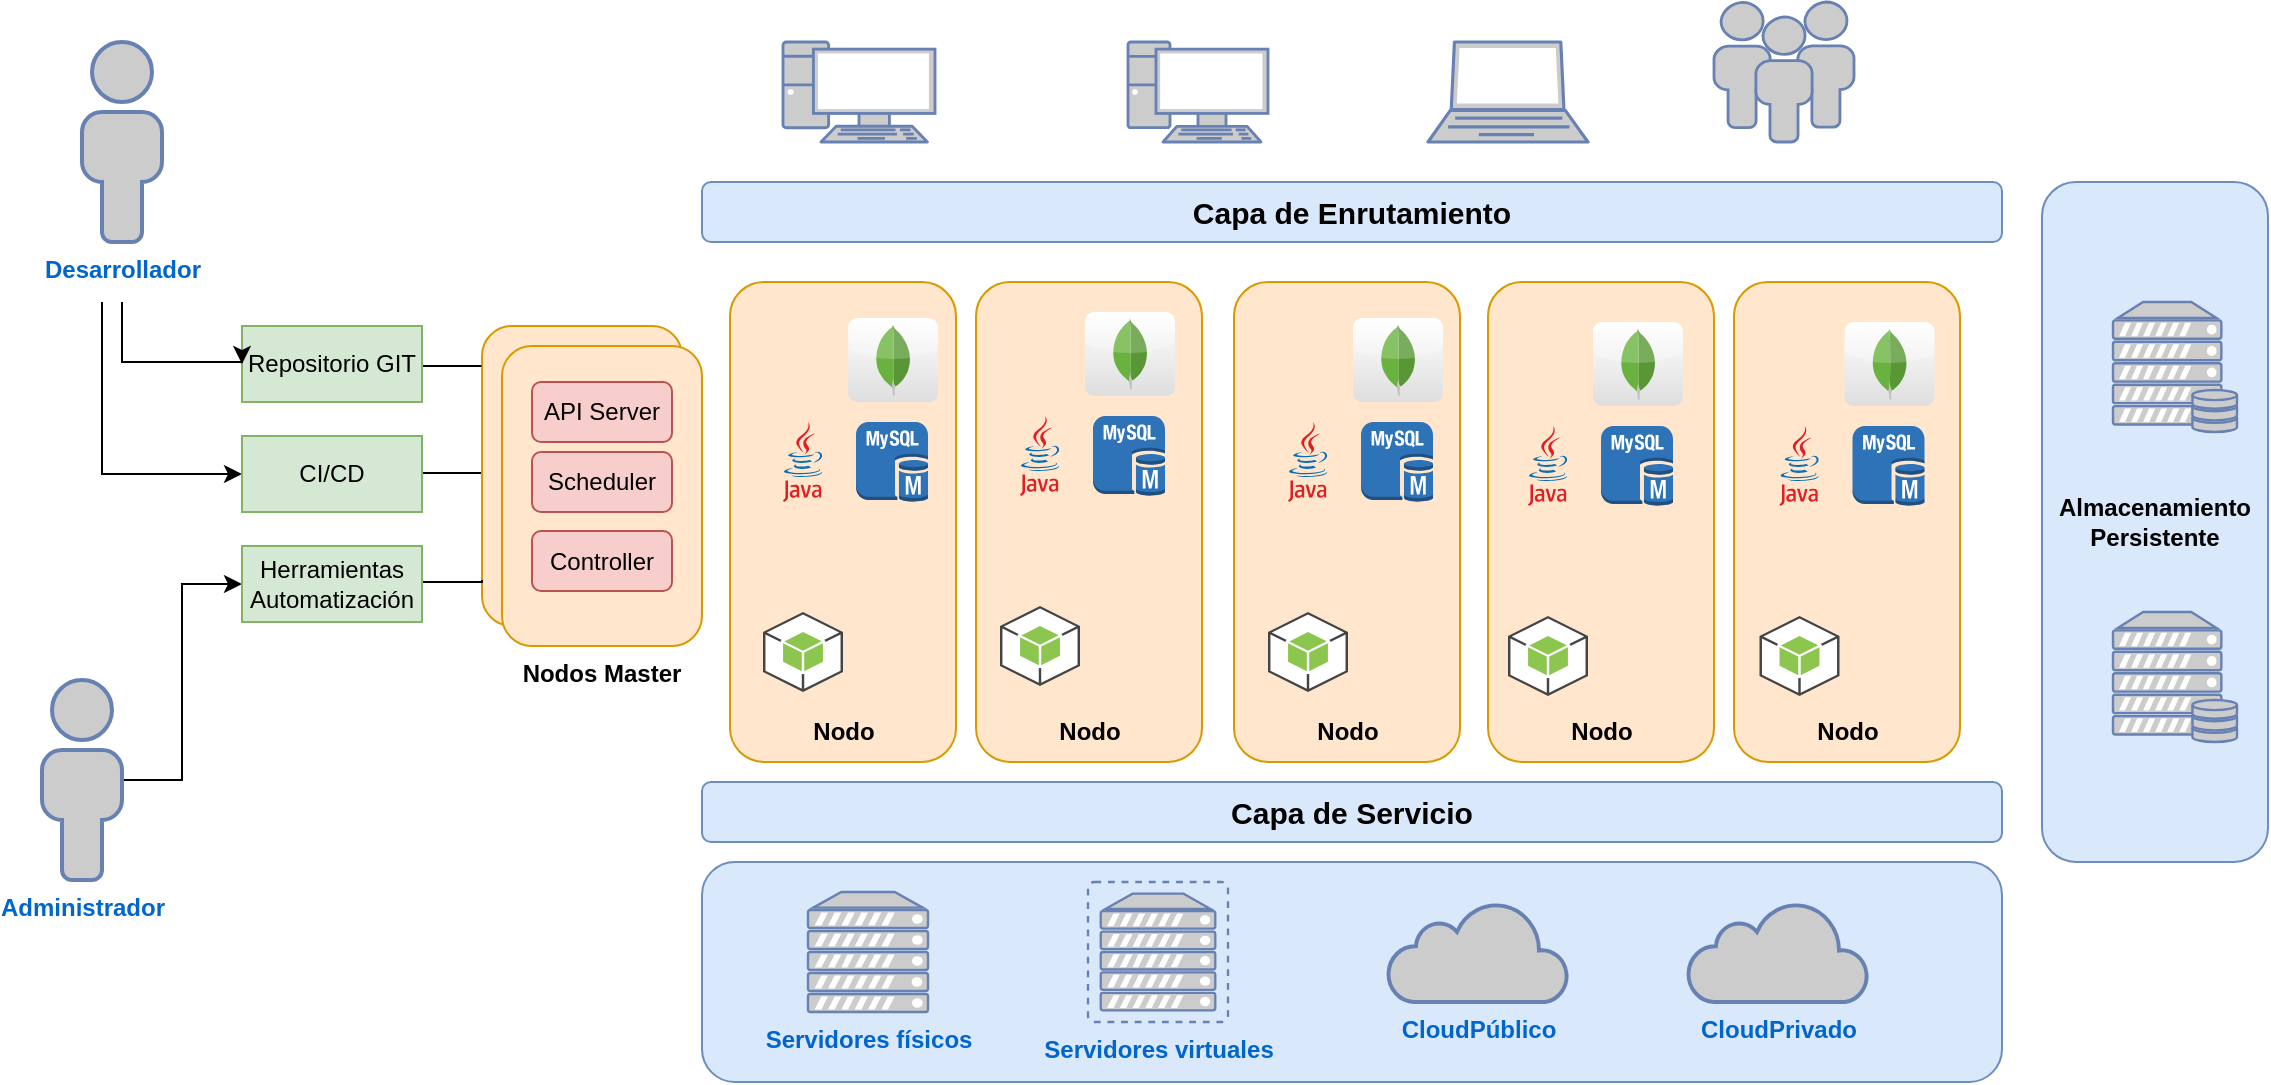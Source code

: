 <mxfile version="21.0.10" type="device"><diagram name="Página-1" id="HkUrkyPV912XDC3Zybib"><mxGraphModel dx="2261" dy="732" grid="1" gridSize="10" guides="1" tooltips="1" connect="1" arrows="1" fold="1" page="1" pageScale="1" pageWidth="827" pageHeight="1169" math="0" shadow="0"><root><mxCell id="0"/><mxCell id="1" parent="0"/><mxCell id="Fmbl6NOg6uEUvT6sZYh9-1" value="&lt;b&gt;&lt;font style=&quot;font-size: 15px;&quot;&gt;Capa de Servicio&lt;/font&gt;&lt;/b&gt;" style="rounded=1;whiteSpace=wrap;html=1;fillColor=#dae8fc;strokeColor=#6c8ebf;" vertex="1" parent="1"><mxGeometry x="300" y="590" width="650" height="30" as="geometry"/></mxCell><mxCell id="Fmbl6NOg6uEUvT6sZYh9-2" value="" style="rounded=1;whiteSpace=wrap;html=1;fillColor=#dae8fc;strokeColor=#6c8ebf;" vertex="1" parent="1"><mxGeometry x="300" y="630" width="650" height="110" as="geometry"/></mxCell><mxCell id="Fmbl6NOg6uEUvT6sZYh9-3" value="&lt;b&gt;Servidores físicos&lt;/b&gt;" style="fontColor=#0066CC;verticalAlign=top;verticalLabelPosition=bottom;labelPosition=center;align=center;html=1;outlineConnect=0;fillColor=#CCCCCC;strokeColor=#6881B3;gradientColor=none;gradientDirection=north;strokeWidth=2;shape=mxgraph.networks.server;" vertex="1" parent="1"><mxGeometry x="353" y="645" width="60" height="60" as="geometry"/></mxCell><mxCell id="Fmbl6NOg6uEUvT6sZYh9-4" value="&lt;b&gt;Servidores virtuales&lt;/b&gt;" style="fontColor=#0066CC;verticalAlign=top;verticalLabelPosition=bottom;labelPosition=center;align=center;html=1;outlineConnect=0;fillColor=#CCCCCC;strokeColor=#6881B3;gradientColor=none;gradientDirection=north;strokeWidth=2;shape=mxgraph.networks.virtual_server;" vertex="1" parent="1"><mxGeometry x="493" y="640" width="70" height="70" as="geometry"/></mxCell><mxCell id="Fmbl6NOg6uEUvT6sZYh9-6" value="&lt;font color=&quot;#0066cc&quot;&gt;&lt;b&gt;CloudPúblico&lt;/b&gt;&lt;/font&gt;" style="html=1;outlineConnect=0;fillColor=#CCCCCC;strokeColor=#6881B3;gradientColor=none;gradientDirection=north;strokeWidth=2;shape=mxgraph.networks.cloud;fontColor=#ffffff;labelPosition=center;verticalLabelPosition=bottom;align=center;verticalAlign=top;" vertex="1" parent="1"><mxGeometry x="643" y="650" width="90" height="50" as="geometry"/></mxCell><mxCell id="Fmbl6NOg6uEUvT6sZYh9-11" value="&lt;font color=&quot;#0066cc&quot;&gt;&lt;b&gt;CloudPrivado&lt;/b&gt;&lt;/font&gt;" style="html=1;outlineConnect=0;fillColor=#CCCCCC;strokeColor=#6881B3;gradientColor=none;gradientDirection=north;strokeWidth=2;shape=mxgraph.networks.cloud;fontColor=#ffffff;labelPosition=center;verticalLabelPosition=bottom;align=center;verticalAlign=top;" vertex="1" parent="1"><mxGeometry x="793" y="650" width="90" height="50" as="geometry"/></mxCell><mxCell id="Fmbl6NOg6uEUvT6sZYh9-12" value="" style="rounded=1;whiteSpace=wrap;html=1;fillColor=#ffe6cc;strokeColor=#d79b00;" vertex="1" parent="1"><mxGeometry x="314" y="340" width="113" height="240" as="geometry"/></mxCell><mxCell id="Fmbl6NOg6uEUvT6sZYh9-13" value="" style="rounded=1;whiteSpace=wrap;html=1;fillColor=#ffe6cc;strokeColor=#d79b00;" vertex="1" parent="1"><mxGeometry x="437" y="340" width="113" height="240" as="geometry"/></mxCell><mxCell id="Fmbl6NOg6uEUvT6sZYh9-14" value="" style="rounded=1;whiteSpace=wrap;html=1;fillColor=#ffe6cc;strokeColor=#d79b00;labelPosition=center;verticalLabelPosition=bottom;align=center;verticalAlign=top;" vertex="1" parent="1"><mxGeometry x="566" y="340" width="113" height="240" as="geometry"/></mxCell><mxCell id="Fmbl6NOg6uEUvT6sZYh9-15" value="" style="rounded=1;whiteSpace=wrap;html=1;fillColor=#ffe6cc;strokeColor=#d79b00;labelPosition=right;verticalLabelPosition=bottom;align=left;verticalAlign=top;" vertex="1" parent="1"><mxGeometry x="693" y="340" width="113" height="240" as="geometry"/></mxCell><mxCell id="Fmbl6NOg6uEUvT6sZYh9-16" value="" style="rounded=1;whiteSpace=wrap;html=1;fillColor=#ffe6cc;strokeColor=#d79b00;" vertex="1" parent="1"><mxGeometry x="816" y="340" width="113" height="240" as="geometry"/></mxCell><mxCell id="Fmbl6NOg6uEUvT6sZYh9-17" value="&lt;b&gt;Nodo&lt;/b&gt;" style="text;strokeColor=none;align=center;fillColor=none;html=1;verticalAlign=middle;whiteSpace=wrap;rounded=0;" vertex="1" parent="1"><mxGeometry x="340.5" y="550" width="60" height="30" as="geometry"/></mxCell><mxCell id="Fmbl6NOg6uEUvT6sZYh9-18" value="&lt;b&gt;Nodo&lt;/b&gt;" style="text;strokeColor=none;align=center;fillColor=none;html=1;verticalAlign=middle;whiteSpace=wrap;rounded=0;" vertex="1" parent="1"><mxGeometry x="463.5" y="550" width="60" height="30" as="geometry"/></mxCell><mxCell id="Fmbl6NOg6uEUvT6sZYh9-19" value="&lt;b&gt;Nodo&lt;/b&gt;" style="text;strokeColor=none;align=center;fillColor=none;html=1;verticalAlign=middle;whiteSpace=wrap;rounded=0;" vertex="1" parent="1"><mxGeometry x="592.5" y="550" width="60" height="30" as="geometry"/></mxCell><mxCell id="Fmbl6NOg6uEUvT6sZYh9-20" value="&lt;b&gt;Nodo&lt;/b&gt;" style="text;strokeColor=none;align=center;fillColor=none;html=1;verticalAlign=middle;whiteSpace=wrap;rounded=0;" vertex="1" parent="1"><mxGeometry x="719.5" y="550" width="60" height="30" as="geometry"/></mxCell><mxCell id="Fmbl6NOg6uEUvT6sZYh9-21" value="&lt;b&gt;Nodo&lt;/b&gt;" style="text;strokeColor=none;align=center;fillColor=none;html=1;verticalAlign=middle;whiteSpace=wrap;rounded=0;" vertex="1" parent="1"><mxGeometry x="842.5" y="550" width="60" height="30" as="geometry"/></mxCell><mxCell id="Fmbl6NOg6uEUvT6sZYh9-22" value="&lt;b&gt;&lt;font style=&quot;font-size: 15px;&quot;&gt;Capa de Enrutamiento&lt;br&gt;&lt;/font&gt;&lt;/b&gt;" style="rounded=1;whiteSpace=wrap;html=1;fillColor=#dae8fc;strokeColor=#6c8ebf;" vertex="1" parent="1"><mxGeometry x="300" y="290" width="650" height="30" as="geometry"/></mxCell><mxCell id="Fmbl6NOg6uEUvT6sZYh9-23" value="" style="fontColor=#0066CC;verticalAlign=top;verticalLabelPosition=bottom;labelPosition=center;align=center;html=1;outlineConnect=0;fillColor=#CCCCCC;strokeColor=#6881B3;gradientColor=none;gradientDirection=north;strokeWidth=2;shape=mxgraph.networks.pc;" vertex="1" parent="1"><mxGeometry x="340.5" y="220" width="76" height="50" as="geometry"/></mxCell><mxCell id="Fmbl6NOg6uEUvT6sZYh9-24" value="" style="fontColor=#0066CC;verticalAlign=top;verticalLabelPosition=bottom;labelPosition=center;align=center;html=1;outlineConnect=0;fillColor=#CCCCCC;strokeColor=#6881B3;gradientColor=none;gradientDirection=north;strokeWidth=2;shape=mxgraph.networks.pc;" vertex="1" parent="1"><mxGeometry x="513" y="220" width="70" height="50" as="geometry"/></mxCell><mxCell id="Fmbl6NOg6uEUvT6sZYh9-25" value="" style="fontColor=#0066CC;verticalAlign=top;verticalLabelPosition=bottom;labelPosition=center;align=center;html=1;outlineConnect=0;fillColor=#CCCCCC;strokeColor=#6881B3;gradientColor=none;gradientDirection=north;strokeWidth=2;shape=mxgraph.networks.laptop;" vertex="1" parent="1"><mxGeometry x="663" y="220" width="80" height="50" as="geometry"/></mxCell><mxCell id="Fmbl6NOg6uEUvT6sZYh9-26" value="" style="fontColor=#0066CC;verticalAlign=top;verticalLabelPosition=bottom;labelPosition=center;align=center;html=1;outlineConnect=0;fillColor=#CCCCCC;strokeColor=#6881B3;gradientColor=none;gradientDirection=north;strokeWidth=2;shape=mxgraph.networks.users;" vertex="1" parent="1"><mxGeometry x="806" y="200" width="70" height="70" as="geometry"/></mxCell><mxCell id="Fmbl6NOg6uEUvT6sZYh9-27" value="" style="shape=image;html=1;verticalAlign=top;verticalLabelPosition=bottom;labelBackgroundColor=#ffffff;imageAspect=0;aspect=fixed;image=https://cdn0.iconfinder.com/data/icons/long-shadow-web-icons/512/python-128.png" vertex="1" parent="1"><mxGeometry x="333" y="360" width="40" height="40" as="geometry"/></mxCell><mxCell id="Fmbl6NOg6uEUvT6sZYh9-35" value="" style="dashed=0;outlineConnect=0;html=1;align=center;labelPosition=center;verticalLabelPosition=bottom;verticalAlign=top;shape=mxgraph.weblogos.java" vertex="1" parent="1"><mxGeometry x="340.5" y="410" width="20" height="40" as="geometry"/></mxCell><mxCell id="Fmbl6NOg6uEUvT6sZYh9-40" value="" style="shape=image;html=1;verticalAlign=top;verticalLabelPosition=bottom;labelBackgroundColor=#ffffff;imageAspect=0;aspect=fixed;image=https://cdn1.iconfinder.com/data/icons/hawcons/32/699163-icon-86-document-file-php-128.png" vertex="1" parent="1"><mxGeometry x="333" y="460" width="35" height="35" as="geometry"/></mxCell><mxCell id="Fmbl6NOg6uEUvT6sZYh9-46" value="" style="outlineConnect=0;dashed=0;verticalLabelPosition=bottom;verticalAlign=top;align=center;html=1;shape=mxgraph.aws3.android;fillColor=#8CC64F;gradientColor=none;" vertex="1" parent="1"><mxGeometry x="330.5" y="505" width="40" height="40" as="geometry"/></mxCell><mxCell id="Fmbl6NOg6uEUvT6sZYh9-51" value="" style="dashed=0;outlineConnect=0;html=1;align=center;labelPosition=center;verticalLabelPosition=bottom;verticalAlign=top;shape=mxgraph.webicons.mongodb;gradientColor=#DFDEDE" vertex="1" parent="1"><mxGeometry x="373" y="358" width="45" height="42" as="geometry"/></mxCell><mxCell id="Fmbl6NOg6uEUvT6sZYh9-52" value="" style="outlineConnect=0;dashed=0;verticalLabelPosition=bottom;verticalAlign=top;align=center;html=1;shape=mxgraph.aws3.mysql_db_instance;fillColor=#2E73B8;gradientColor=none;" vertex="1" parent="1"><mxGeometry x="377" y="410" width="36" height="40" as="geometry"/></mxCell><mxCell id="Fmbl6NOg6uEUvT6sZYh9-53" value="" style="shape=image;verticalLabelPosition=bottom;labelBackgroundColor=default;verticalAlign=top;aspect=fixed;imageAspect=0;image=https://www.certilience.fr/wp-content/uploads/2019/03/logo-apache-tomcat-300x300.png;" vertex="1" parent="1"><mxGeometry x="368" y="455" width="50" height="50" as="geometry"/></mxCell><mxCell id="Fmbl6NOg6uEUvT6sZYh9-54" value="" style="shape=image;html=1;verticalAlign=top;verticalLabelPosition=bottom;labelBackgroundColor=#ffffff;imageAspect=0;aspect=fixed;image=https://cdn0.iconfinder.com/data/icons/long-shadow-web-icons/512/nodejs-128.png" vertex="1" parent="1"><mxGeometry x="382.5" y="508" width="34" height="34" as="geometry"/></mxCell><mxCell id="Fmbl6NOg6uEUvT6sZYh9-55" value="" style="shape=image;html=1;verticalAlign=top;verticalLabelPosition=bottom;labelBackgroundColor=#ffffff;imageAspect=0;aspect=fixed;image=https://cdn0.iconfinder.com/data/icons/long-shadow-web-icons/512/python-128.png" vertex="1" parent="1"><mxGeometry x="451.5" y="357" width="40" height="40" as="geometry"/></mxCell><mxCell id="Fmbl6NOg6uEUvT6sZYh9-56" value="" style="dashed=0;outlineConnect=0;html=1;align=center;labelPosition=center;verticalLabelPosition=bottom;verticalAlign=top;shape=mxgraph.weblogos.java" vertex="1" parent="1"><mxGeometry x="459" y="407" width="20" height="40" as="geometry"/></mxCell><mxCell id="Fmbl6NOg6uEUvT6sZYh9-57" value="" style="shape=image;html=1;verticalAlign=top;verticalLabelPosition=bottom;labelBackgroundColor=#ffffff;imageAspect=0;aspect=fixed;image=https://cdn1.iconfinder.com/data/icons/hawcons/32/699163-icon-86-document-file-php-128.png" vertex="1" parent="1"><mxGeometry x="451.5" y="457" width="35" height="35" as="geometry"/></mxCell><mxCell id="Fmbl6NOg6uEUvT6sZYh9-58" value="" style="outlineConnect=0;dashed=0;verticalLabelPosition=bottom;verticalAlign=top;align=center;html=1;shape=mxgraph.aws3.android;fillColor=#8CC64F;gradientColor=none;" vertex="1" parent="1"><mxGeometry x="449" y="502" width="40" height="40" as="geometry"/></mxCell><mxCell id="Fmbl6NOg6uEUvT6sZYh9-59" value="" style="dashed=0;outlineConnect=0;html=1;align=center;labelPosition=center;verticalLabelPosition=bottom;verticalAlign=top;shape=mxgraph.webicons.mongodb;gradientColor=#DFDEDE" vertex="1" parent="1"><mxGeometry x="491.5" y="355" width="45" height="42" as="geometry"/></mxCell><mxCell id="Fmbl6NOg6uEUvT6sZYh9-60" value="" style="outlineConnect=0;dashed=0;verticalLabelPosition=bottom;verticalAlign=top;align=center;html=1;shape=mxgraph.aws3.mysql_db_instance;fillColor=#2E73B8;gradientColor=none;" vertex="1" parent="1"><mxGeometry x="495.5" y="407" width="36" height="40" as="geometry"/></mxCell><mxCell id="Fmbl6NOg6uEUvT6sZYh9-61" value="" style="shape=image;verticalLabelPosition=bottom;labelBackgroundColor=default;verticalAlign=top;aspect=fixed;imageAspect=0;image=https://www.certilience.fr/wp-content/uploads/2019/03/logo-apache-tomcat-300x300.png;" vertex="1" parent="1"><mxGeometry x="486.5" y="452" width="50" height="50" as="geometry"/></mxCell><mxCell id="Fmbl6NOg6uEUvT6sZYh9-62" value="" style="shape=image;html=1;verticalAlign=top;verticalLabelPosition=bottom;labelBackgroundColor=#ffffff;imageAspect=0;aspect=fixed;image=https://cdn0.iconfinder.com/data/icons/long-shadow-web-icons/512/nodejs-128.png" vertex="1" parent="1"><mxGeometry x="501" y="505" width="34" height="34" as="geometry"/></mxCell><mxCell id="Fmbl6NOg6uEUvT6sZYh9-63" value="" style="shape=image;html=1;verticalAlign=top;verticalLabelPosition=bottom;labelBackgroundColor=#ffffff;imageAspect=0;aspect=fixed;image=https://cdn0.iconfinder.com/data/icons/long-shadow-web-icons/512/python-128.png" vertex="1" parent="1"><mxGeometry x="585.5" y="360" width="40" height="40" as="geometry"/></mxCell><mxCell id="Fmbl6NOg6uEUvT6sZYh9-64" value="" style="dashed=0;outlineConnect=0;html=1;align=center;labelPosition=center;verticalLabelPosition=bottom;verticalAlign=top;shape=mxgraph.weblogos.java" vertex="1" parent="1"><mxGeometry x="593" y="410" width="20" height="40" as="geometry"/></mxCell><mxCell id="Fmbl6NOg6uEUvT6sZYh9-65" value="" style="shape=image;html=1;verticalAlign=top;verticalLabelPosition=bottom;labelBackgroundColor=#ffffff;imageAspect=0;aspect=fixed;image=https://cdn1.iconfinder.com/data/icons/hawcons/32/699163-icon-86-document-file-php-128.png" vertex="1" parent="1"><mxGeometry x="585.5" y="460" width="35" height="35" as="geometry"/></mxCell><mxCell id="Fmbl6NOg6uEUvT6sZYh9-66" value="" style="outlineConnect=0;dashed=0;verticalLabelPosition=bottom;verticalAlign=top;align=center;html=1;shape=mxgraph.aws3.android;fillColor=#8CC64F;gradientColor=none;" vertex="1" parent="1"><mxGeometry x="583" y="505" width="40" height="40" as="geometry"/></mxCell><mxCell id="Fmbl6NOg6uEUvT6sZYh9-67" value="" style="dashed=0;outlineConnect=0;html=1;align=center;labelPosition=center;verticalLabelPosition=bottom;verticalAlign=top;shape=mxgraph.webicons.mongodb;gradientColor=#DFDEDE" vertex="1" parent="1"><mxGeometry x="625.5" y="358" width="45" height="42" as="geometry"/></mxCell><mxCell id="Fmbl6NOg6uEUvT6sZYh9-68" value="" style="outlineConnect=0;dashed=0;verticalLabelPosition=bottom;verticalAlign=top;align=center;html=1;shape=mxgraph.aws3.mysql_db_instance;fillColor=#2E73B8;gradientColor=none;" vertex="1" parent="1"><mxGeometry x="629.5" y="410" width="36" height="40" as="geometry"/></mxCell><mxCell id="Fmbl6NOg6uEUvT6sZYh9-69" value="" style="shape=image;verticalLabelPosition=bottom;labelBackgroundColor=default;verticalAlign=top;aspect=fixed;imageAspect=0;image=https://www.certilience.fr/wp-content/uploads/2019/03/logo-apache-tomcat-300x300.png;" vertex="1" parent="1"><mxGeometry x="620.5" y="455" width="50" height="50" as="geometry"/></mxCell><mxCell id="Fmbl6NOg6uEUvT6sZYh9-70" value="" style="shape=image;html=1;verticalAlign=top;verticalLabelPosition=bottom;labelBackgroundColor=#ffffff;imageAspect=0;aspect=fixed;image=https://cdn0.iconfinder.com/data/icons/long-shadow-web-icons/512/nodejs-128.png" vertex="1" parent="1"><mxGeometry x="635" y="508" width="34" height="34" as="geometry"/></mxCell><mxCell id="Fmbl6NOg6uEUvT6sZYh9-71" value="" style="shape=image;html=1;verticalAlign=top;verticalLabelPosition=bottom;labelBackgroundColor=#ffffff;imageAspect=0;aspect=fixed;image=https://cdn0.iconfinder.com/data/icons/long-shadow-web-icons/512/python-128.png" vertex="1" parent="1"><mxGeometry x="705.5" y="362" width="40" height="40" as="geometry"/></mxCell><mxCell id="Fmbl6NOg6uEUvT6sZYh9-72" value="" style="dashed=0;outlineConnect=0;html=1;align=center;labelPosition=center;verticalLabelPosition=bottom;verticalAlign=top;shape=mxgraph.weblogos.java" vertex="1" parent="1"><mxGeometry x="713" y="412" width="20" height="40" as="geometry"/></mxCell><mxCell id="Fmbl6NOg6uEUvT6sZYh9-73" value="" style="shape=image;html=1;verticalAlign=top;verticalLabelPosition=bottom;labelBackgroundColor=#ffffff;imageAspect=0;aspect=fixed;image=https://cdn1.iconfinder.com/data/icons/hawcons/32/699163-icon-86-document-file-php-128.png" vertex="1" parent="1"><mxGeometry x="705.5" y="462" width="35" height="35" as="geometry"/></mxCell><mxCell id="Fmbl6NOg6uEUvT6sZYh9-74" value="" style="outlineConnect=0;dashed=0;verticalLabelPosition=bottom;verticalAlign=top;align=center;html=1;shape=mxgraph.aws3.android;fillColor=#8CC64F;gradientColor=none;" vertex="1" parent="1"><mxGeometry x="703" y="507" width="40" height="40" as="geometry"/></mxCell><mxCell id="Fmbl6NOg6uEUvT6sZYh9-75" value="" style="dashed=0;outlineConnect=0;html=1;align=center;labelPosition=center;verticalLabelPosition=bottom;verticalAlign=top;shape=mxgraph.webicons.mongodb;gradientColor=#DFDEDE" vertex="1" parent="1"><mxGeometry x="745.5" y="360" width="45" height="42" as="geometry"/></mxCell><mxCell id="Fmbl6NOg6uEUvT6sZYh9-76" value="" style="outlineConnect=0;dashed=0;verticalLabelPosition=bottom;verticalAlign=top;align=center;html=1;shape=mxgraph.aws3.mysql_db_instance;fillColor=#2E73B8;gradientColor=none;" vertex="1" parent="1"><mxGeometry x="749.5" y="412" width="36" height="40" as="geometry"/></mxCell><mxCell id="Fmbl6NOg6uEUvT6sZYh9-77" value="" style="shape=image;verticalLabelPosition=bottom;labelBackgroundColor=default;verticalAlign=top;aspect=fixed;imageAspect=0;image=https://www.certilience.fr/wp-content/uploads/2019/03/logo-apache-tomcat-300x300.png;" vertex="1" parent="1"><mxGeometry x="740.5" y="457" width="50" height="50" as="geometry"/></mxCell><mxCell id="Fmbl6NOg6uEUvT6sZYh9-78" value="" style="shape=image;html=1;verticalAlign=top;verticalLabelPosition=bottom;labelBackgroundColor=#ffffff;imageAspect=0;aspect=fixed;image=https://cdn0.iconfinder.com/data/icons/long-shadow-web-icons/512/nodejs-128.png" vertex="1" parent="1"><mxGeometry x="755" y="510" width="34" height="34" as="geometry"/></mxCell><mxCell id="Fmbl6NOg6uEUvT6sZYh9-79" value="" style="shape=image;html=1;verticalAlign=top;verticalLabelPosition=bottom;labelBackgroundColor=#ffffff;imageAspect=0;aspect=fixed;image=https://cdn0.iconfinder.com/data/icons/long-shadow-web-icons/512/python-128.png" vertex="1" parent="1"><mxGeometry x="831.25" y="362" width="40" height="40" as="geometry"/></mxCell><mxCell id="Fmbl6NOg6uEUvT6sZYh9-80" value="" style="dashed=0;outlineConnect=0;html=1;align=center;labelPosition=center;verticalLabelPosition=bottom;verticalAlign=top;shape=mxgraph.weblogos.java" vertex="1" parent="1"><mxGeometry x="838.75" y="412" width="20" height="40" as="geometry"/></mxCell><mxCell id="Fmbl6NOg6uEUvT6sZYh9-81" value="" style="shape=image;html=1;verticalAlign=top;verticalLabelPosition=bottom;labelBackgroundColor=#ffffff;imageAspect=0;aspect=fixed;image=https://cdn1.iconfinder.com/data/icons/hawcons/32/699163-icon-86-document-file-php-128.png" vertex="1" parent="1"><mxGeometry x="831.25" y="462" width="35" height="35" as="geometry"/></mxCell><mxCell id="Fmbl6NOg6uEUvT6sZYh9-82" value="" style="outlineConnect=0;dashed=0;verticalLabelPosition=bottom;verticalAlign=top;align=center;html=1;shape=mxgraph.aws3.android;fillColor=#8CC64F;gradientColor=none;" vertex="1" parent="1"><mxGeometry x="828.75" y="507" width="40" height="40" as="geometry"/></mxCell><mxCell id="Fmbl6NOg6uEUvT6sZYh9-83" value="" style="dashed=0;outlineConnect=0;html=1;align=center;labelPosition=center;verticalLabelPosition=bottom;verticalAlign=top;shape=mxgraph.webicons.mongodb;gradientColor=#DFDEDE" vertex="1" parent="1"><mxGeometry x="871.25" y="360" width="45" height="42" as="geometry"/></mxCell><mxCell id="Fmbl6NOg6uEUvT6sZYh9-84" value="" style="outlineConnect=0;dashed=0;verticalLabelPosition=bottom;verticalAlign=top;align=center;html=1;shape=mxgraph.aws3.mysql_db_instance;fillColor=#2E73B8;gradientColor=none;" vertex="1" parent="1"><mxGeometry x="875.25" y="412" width="36" height="40" as="geometry"/></mxCell><mxCell id="Fmbl6NOg6uEUvT6sZYh9-85" value="" style="shape=image;verticalLabelPosition=bottom;labelBackgroundColor=default;verticalAlign=top;aspect=fixed;imageAspect=0;image=https://www.certilience.fr/wp-content/uploads/2019/03/logo-apache-tomcat-300x300.png;" vertex="1" parent="1"><mxGeometry x="866.25" y="457" width="50" height="50" as="geometry"/></mxCell><mxCell id="Fmbl6NOg6uEUvT6sZYh9-86" value="" style="shape=image;html=1;verticalAlign=top;verticalLabelPosition=bottom;labelBackgroundColor=#ffffff;imageAspect=0;aspect=fixed;image=https://cdn0.iconfinder.com/data/icons/long-shadow-web-icons/512/nodejs-128.png" vertex="1" parent="1"><mxGeometry x="880.75" y="510" width="34" height="34" as="geometry"/></mxCell><mxCell id="Fmbl6NOg6uEUvT6sZYh9-87" value="" style="rounded=1;whiteSpace=wrap;html=1;fillColor=#ffe6cc;strokeColor=#d79b00;" vertex="1" parent="1"><mxGeometry x="190" y="362" width="100" height="150" as="geometry"/></mxCell><mxCell id="Fmbl6NOg6uEUvT6sZYh9-88" value="&lt;b&gt;Nodos Master&lt;/b&gt;" style="rounded=1;whiteSpace=wrap;html=1;fillColor=#ffe6cc;strokeColor=#d79b00;labelPosition=center;verticalLabelPosition=bottom;align=center;verticalAlign=top;" vertex="1" parent="1"><mxGeometry x="200" y="372" width="100" height="150" as="geometry"/></mxCell><mxCell id="Fmbl6NOg6uEUvT6sZYh9-89" value="API Server" style="rounded=1;whiteSpace=wrap;html=1;fillColor=#f8cecc;strokeColor=#b85450;" vertex="1" parent="1"><mxGeometry x="215" y="390" width="70" height="30" as="geometry"/></mxCell><mxCell id="Fmbl6NOg6uEUvT6sZYh9-90" value="Scheduler" style="rounded=1;whiteSpace=wrap;html=1;fillColor=#f8cecc;strokeColor=#b85450;" vertex="1" parent="1"><mxGeometry x="215" y="425" width="70" height="30" as="geometry"/></mxCell><mxCell id="Fmbl6NOg6uEUvT6sZYh9-91" value="Controller" style="rounded=1;whiteSpace=wrap;html=1;fillColor=#f8cecc;strokeColor=#b85450;" vertex="1" parent="1"><mxGeometry x="215" y="464.5" width="70" height="30" as="geometry"/></mxCell><mxCell id="Fmbl6NOg6uEUvT6sZYh9-101" value="" style="edgeStyle=orthogonalEdgeStyle;rounded=0;orthogonalLoop=1;jettySize=auto;html=1;entryX=0;entryY=0.5;entryDx=0;entryDy=0;" edge="1" parent="1" target="Fmbl6NOg6uEUvT6sZYh9-96"><mxGeometry relative="1" as="geometry"><mxPoint y="350" as="sourcePoint"/><mxPoint x="10" y="420" as="targetPoint"/><Array as="points"><mxPoint y="436"/></Array></mxGeometry></mxCell><mxCell id="Fmbl6NOg6uEUvT6sZYh9-92" value="&lt;b&gt;Desarrollador&lt;/b&gt;" style="fontColor=#0066CC;verticalAlign=top;verticalLabelPosition=bottom;labelPosition=center;align=center;html=1;outlineConnect=0;fillColor=#CCCCCC;strokeColor=#6881B3;gradientColor=none;gradientDirection=north;strokeWidth=2;shape=mxgraph.networks.user_male;" vertex="1" parent="1"><mxGeometry x="-10" y="220" width="40" height="100" as="geometry"/></mxCell><mxCell id="Fmbl6NOg6uEUvT6sZYh9-99" value="" style="edgeStyle=orthogonalEdgeStyle;rounded=0;orthogonalLoop=1;jettySize=auto;html=1;entryX=0;entryY=0.5;entryDx=0;entryDy=0;" edge="1" parent="1" source="Fmbl6NOg6uEUvT6sZYh9-93" target="Fmbl6NOg6uEUvT6sZYh9-97"><mxGeometry relative="1" as="geometry"><mxPoint x="50" y="500" as="targetPoint"/></mxGeometry></mxCell><mxCell id="Fmbl6NOg6uEUvT6sZYh9-93" value="&lt;b&gt;Administrador&lt;/b&gt;" style="fontColor=#0066CC;verticalAlign=top;verticalLabelPosition=bottom;labelPosition=center;align=center;html=1;outlineConnect=0;fillColor=#CCCCCC;strokeColor=#6881B3;gradientColor=none;gradientDirection=north;strokeWidth=2;shape=mxgraph.networks.user_male;" vertex="1" parent="1"><mxGeometry x="-30" y="539" width="40" height="100" as="geometry"/></mxCell><mxCell id="Fmbl6NOg6uEUvT6sZYh9-103" value="" style="edgeStyle=orthogonalEdgeStyle;rounded=0;orthogonalLoop=1;jettySize=auto;html=1;entryX=-0.003;entryY=0.135;entryDx=0;entryDy=0;entryPerimeter=0;endArrow=none;endFill=0;" edge="1" parent="1" target="Fmbl6NOg6uEUvT6sZYh9-87"><mxGeometry relative="1" as="geometry"><mxPoint x="158" y="382" as="sourcePoint"/><mxPoint x="190" y="385.05" as="targetPoint"/></mxGeometry></mxCell><mxCell id="Fmbl6NOg6uEUvT6sZYh9-95" value="Repositorio GIT" style="rounded=0;whiteSpace=wrap;html=1;fillColor=#d5e8d4;strokeColor=#82b366;" vertex="1" parent="1"><mxGeometry x="70" y="362" width="90" height="38" as="geometry"/></mxCell><mxCell id="Fmbl6NOg6uEUvT6sZYh9-104" value="" style="edgeStyle=orthogonalEdgeStyle;rounded=0;orthogonalLoop=1;jettySize=auto;html=1;exitX=1;exitY=0.75;exitDx=0;exitDy=0;endArrow=none;endFill=0;entryX=-0.005;entryY=0.49;entryDx=0;entryDy=0;entryPerimeter=0;" edge="1" parent="1" target="Fmbl6NOg6uEUvT6sZYh9-87"><mxGeometry relative="1" as="geometry"><mxPoint x="160" y="435.5" as="sourcePoint"/><mxPoint x="199" y="440" as="targetPoint"/></mxGeometry></mxCell><mxCell id="Fmbl6NOg6uEUvT6sZYh9-96" value="&lt;div&gt;CI/CD&lt;/div&gt;" style="rounded=0;whiteSpace=wrap;html=1;fillColor=#d5e8d4;strokeColor=#82b366;" vertex="1" parent="1"><mxGeometry x="70" y="417" width="90" height="38" as="geometry"/></mxCell><mxCell id="Fmbl6NOg6uEUvT6sZYh9-105" value="" style="edgeStyle=orthogonalEdgeStyle;rounded=0;orthogonalLoop=1;jettySize=auto;html=1;endArrow=none;endFill=0;" edge="1" parent="1"><mxGeometry relative="1" as="geometry"><mxPoint x="160" y="490" as="sourcePoint"/><mxPoint x="190" y="489" as="targetPoint"/></mxGeometry></mxCell><mxCell id="Fmbl6NOg6uEUvT6sZYh9-97" value="Herramientas Automatización" style="rounded=0;whiteSpace=wrap;html=1;fillColor=#d5e8d4;strokeColor=#82b366;" vertex="1" parent="1"><mxGeometry x="70" y="472" width="90" height="38" as="geometry"/></mxCell><mxCell id="Fmbl6NOg6uEUvT6sZYh9-102" value="" style="edgeStyle=orthogonalEdgeStyle;rounded=0;orthogonalLoop=1;jettySize=auto;html=1;entryX=0;entryY=0.5;entryDx=0;entryDy=0;" edge="1" parent="1" target="Fmbl6NOg6uEUvT6sZYh9-95"><mxGeometry relative="1" as="geometry"><mxPoint x="10" y="350" as="sourcePoint"/><mxPoint x="80" y="446" as="targetPoint"/><Array as="points"><mxPoint x="10" y="380"/></Array></mxGeometry></mxCell><mxCell id="Fmbl6NOg6uEUvT6sZYh9-110" value="&lt;b&gt;Almacenamiento Persistente&lt;/b&gt;" style="rounded=1;whiteSpace=wrap;html=1;fillColor=#dae8fc;strokeColor=#6c8ebf;" vertex="1" parent="1"><mxGeometry x="970" y="290" width="113" height="340" as="geometry"/></mxCell><mxCell id="Fmbl6NOg6uEUvT6sZYh9-111" value="" style="fontColor=#0066CC;verticalAlign=top;verticalLabelPosition=bottom;labelPosition=center;align=center;html=1;outlineConnect=0;fillColor=#CCCCCC;strokeColor=#6881B3;gradientColor=none;gradientDirection=north;strokeWidth=2;shape=mxgraph.networks.server_storage;" vertex="1" parent="1"><mxGeometry x="1005.5" y="505" width="62" height="65" as="geometry"/></mxCell><mxCell id="Fmbl6NOg6uEUvT6sZYh9-112" value="" style="fontColor=#0066CC;verticalAlign=top;verticalLabelPosition=bottom;labelPosition=center;align=center;html=1;outlineConnect=0;fillColor=#CCCCCC;strokeColor=#6881B3;gradientColor=none;gradientDirection=north;strokeWidth=2;shape=mxgraph.networks.server_storage;" vertex="1" parent="1"><mxGeometry x="1005.5" y="350" width="62" height="65" as="geometry"/></mxCell></root></mxGraphModel></diagram></mxfile>